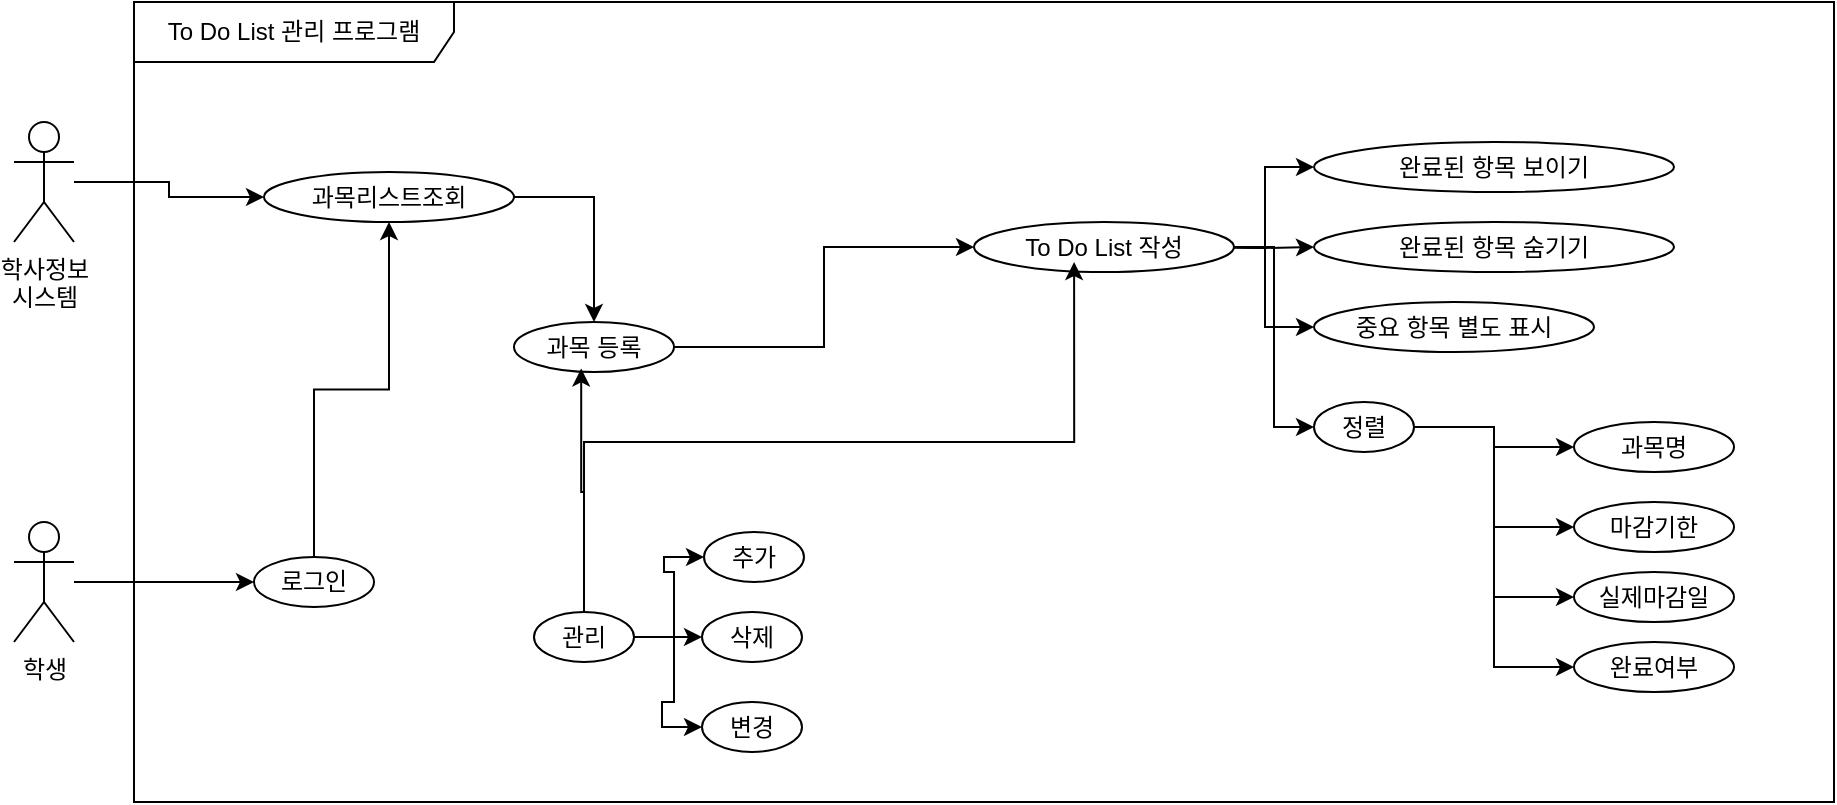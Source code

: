 <mxfile version="24.8.4">
  <diagram name="페이지-1" id="m6htHe2pZ-rR-K62MY8T">
    <mxGraphModel dx="1042" dy="565" grid="1" gridSize="10" guides="1" tooltips="1" connect="1" arrows="1" fold="1" page="1" pageScale="1" pageWidth="827" pageHeight="1169" math="0" shadow="0">
      <root>
        <mxCell id="0" />
        <mxCell id="1" parent="0" />
        <mxCell id="zTMiu9q9l8KfF0nbu_Ku-37" style="edgeStyle=orthogonalEdgeStyle;rounded=0;orthogonalLoop=1;jettySize=auto;html=1;entryX=0;entryY=0.5;entryDx=0;entryDy=0;" parent="1" source="zTMiu9q9l8KfF0nbu_Ku-1" target="zTMiu9q9l8KfF0nbu_Ku-3" edge="1">
          <mxGeometry relative="1" as="geometry" />
        </mxCell>
        <mxCell id="zTMiu9q9l8KfF0nbu_Ku-1" value="학생" style="shape=umlActor;verticalLabelPosition=bottom;verticalAlign=top;html=1;outlineConnect=0;" parent="1" vertex="1">
          <mxGeometry x="20" y="460" width="30" height="60" as="geometry" />
        </mxCell>
        <mxCell id="zTMiu9q9l8KfF0nbu_Ku-2" value="To Do List 관리 프로그램" style="shape=umlFrame;whiteSpace=wrap;html=1;pointerEvents=0;recursiveResize=0;container=1;collapsible=0;width=160;" parent="1" vertex="1">
          <mxGeometry x="80" y="200" width="850" height="400" as="geometry" />
        </mxCell>
        <mxCell id="zTMiu9q9l8KfF0nbu_Ku-76" style="edgeStyle=orthogonalEdgeStyle;rounded=0;orthogonalLoop=1;jettySize=auto;html=1;exitX=0.5;exitY=0;exitDx=0;exitDy=0;entryX=0.5;entryY=1;entryDx=0;entryDy=0;" parent="zTMiu9q9l8KfF0nbu_Ku-2" source="zTMiu9q9l8KfF0nbu_Ku-3" target="zTMiu9q9l8KfF0nbu_Ku-52" edge="1">
          <mxGeometry relative="1" as="geometry" />
        </mxCell>
        <mxCell id="zTMiu9q9l8KfF0nbu_Ku-3" value="로그인" style="ellipse;html=1;whiteSpace=wrap;" parent="zTMiu9q9l8KfF0nbu_Ku-2" vertex="1">
          <mxGeometry x="60" y="277.5" width="60" height="25" as="geometry" />
        </mxCell>
        <mxCell id="zTMiu9q9l8KfF0nbu_Ku-64" style="edgeStyle=orthogonalEdgeStyle;rounded=0;orthogonalLoop=1;jettySize=auto;html=1;exitX=1;exitY=0.5;exitDx=0;exitDy=0;entryX=0;entryY=0.5;entryDx=0;entryDy=0;" parent="zTMiu9q9l8KfF0nbu_Ku-2" source="zTMiu9q9l8KfF0nbu_Ku-4" target="zTMiu9q9l8KfF0nbu_Ku-5" edge="1">
          <mxGeometry relative="1" as="geometry" />
        </mxCell>
        <mxCell id="zTMiu9q9l8KfF0nbu_Ku-4" value="과목 등록" style="ellipse;html=1;whiteSpace=wrap;" parent="zTMiu9q9l8KfF0nbu_Ku-2" vertex="1">
          <mxGeometry x="190" y="160" width="80" height="25" as="geometry" />
        </mxCell>
        <mxCell id="zTMiu9q9l8KfF0nbu_Ku-59" style="edgeStyle=orthogonalEdgeStyle;rounded=0;orthogonalLoop=1;jettySize=auto;html=1;exitX=1;exitY=0.5;exitDx=0;exitDy=0;entryX=0;entryY=0.5;entryDx=0;entryDy=0;" parent="zTMiu9q9l8KfF0nbu_Ku-2" target="zTMiu9q9l8KfF0nbu_Ku-7" edge="1">
          <mxGeometry relative="1" as="geometry">
            <mxPoint x="540" y="122.5" as="sourcePoint" />
          </mxGeometry>
        </mxCell>
        <mxCell id="zTMiu9q9l8KfF0nbu_Ku-60" style="edgeStyle=orthogonalEdgeStyle;rounded=0;orthogonalLoop=1;jettySize=auto;html=1;exitX=1;exitY=0.5;exitDx=0;exitDy=0;entryX=0;entryY=0.5;entryDx=0;entryDy=0;" parent="zTMiu9q9l8KfF0nbu_Ku-2" target="zTMiu9q9l8KfF0nbu_Ku-6" edge="1">
          <mxGeometry relative="1" as="geometry">
            <mxPoint x="540" y="122.5" as="sourcePoint" />
          </mxGeometry>
        </mxCell>
        <mxCell id="zTMiu9q9l8KfF0nbu_Ku-61" style="edgeStyle=orthogonalEdgeStyle;rounded=0;orthogonalLoop=1;jettySize=auto;html=1;exitX=1;exitY=0.5;exitDx=0;exitDy=0;entryX=0;entryY=0.5;entryDx=0;entryDy=0;" parent="zTMiu9q9l8KfF0nbu_Ku-2" target="zTMiu9q9l8KfF0nbu_Ku-8" edge="1">
          <mxGeometry relative="1" as="geometry">
            <mxPoint x="540" y="122.5" as="sourcePoint" />
          </mxGeometry>
        </mxCell>
        <mxCell id="QeyYfTCEXrEFhMFssWKD-3" style="edgeStyle=orthogonalEdgeStyle;rounded=0;orthogonalLoop=1;jettySize=auto;html=1;exitX=1;exitY=0.5;exitDx=0;exitDy=0;entryX=0;entryY=0.5;entryDx=0;entryDy=0;" parent="zTMiu9q9l8KfF0nbu_Ku-2" source="zTMiu9q9l8KfF0nbu_Ku-5" target="zTMiu9q9l8KfF0nbu_Ku-12" edge="1">
          <mxGeometry relative="1" as="geometry" />
        </mxCell>
        <mxCell id="zTMiu9q9l8KfF0nbu_Ku-5" value="To Do List 작성" style="ellipse;html=1;whiteSpace=wrap;" parent="zTMiu9q9l8KfF0nbu_Ku-2" vertex="1">
          <mxGeometry x="420" y="110" width="130" height="25" as="geometry" />
        </mxCell>
        <mxCell id="zTMiu9q9l8KfF0nbu_Ku-6" value="완료된 항목 보이기" style="ellipse;html=1;whiteSpace=wrap;" parent="zTMiu9q9l8KfF0nbu_Ku-2" vertex="1">
          <mxGeometry x="590" y="70" width="180" height="25" as="geometry" />
        </mxCell>
        <mxCell id="zTMiu9q9l8KfF0nbu_Ku-7" value="완료된 항목 숨기기" style="ellipse;html=1;whiteSpace=wrap;" parent="zTMiu9q9l8KfF0nbu_Ku-2" vertex="1">
          <mxGeometry x="590" y="110" width="180" height="25" as="geometry" />
        </mxCell>
        <mxCell id="zTMiu9q9l8KfF0nbu_Ku-8" value="중요 항목 별도 표시" style="ellipse;html=1;whiteSpace=wrap;" parent="zTMiu9q9l8KfF0nbu_Ku-2" vertex="1">
          <mxGeometry x="590" y="150" width="140" height="25" as="geometry" />
        </mxCell>
        <mxCell id="zTMiu9q9l8KfF0nbu_Ku-9" value="추가" style="ellipse;html=1;whiteSpace=wrap;" parent="zTMiu9q9l8KfF0nbu_Ku-2" vertex="1">
          <mxGeometry x="285" y="265" width="50" height="25" as="geometry" />
        </mxCell>
        <mxCell id="zTMiu9q9l8KfF0nbu_Ku-11" value="변경" style="ellipse;html=1;whiteSpace=wrap;" parent="zTMiu9q9l8KfF0nbu_Ku-2" vertex="1">
          <mxGeometry x="284" y="350" width="50" height="25" as="geometry" />
        </mxCell>
        <mxCell id="zTMiu9q9l8KfF0nbu_Ku-10" value="삭제" style="ellipse;html=1;whiteSpace=wrap;" parent="zTMiu9q9l8KfF0nbu_Ku-2" vertex="1">
          <mxGeometry x="284" y="305" width="50" height="25" as="geometry" />
        </mxCell>
        <mxCell id="zTMiu9q9l8KfF0nbu_Ku-72" style="edgeStyle=orthogonalEdgeStyle;rounded=0;orthogonalLoop=1;jettySize=auto;html=1;exitX=1;exitY=0.5;exitDx=0;exitDy=0;entryX=0;entryY=0.5;entryDx=0;entryDy=0;" parent="zTMiu9q9l8KfF0nbu_Ku-2" source="zTMiu9q9l8KfF0nbu_Ku-12" target="zTMiu9q9l8KfF0nbu_Ku-13" edge="1">
          <mxGeometry relative="1" as="geometry" />
        </mxCell>
        <mxCell id="zTMiu9q9l8KfF0nbu_Ku-73" style="edgeStyle=orthogonalEdgeStyle;rounded=0;orthogonalLoop=1;jettySize=auto;html=1;exitX=1;exitY=0.5;exitDx=0;exitDy=0;entryX=0;entryY=0.5;entryDx=0;entryDy=0;" parent="zTMiu9q9l8KfF0nbu_Ku-2" source="zTMiu9q9l8KfF0nbu_Ku-12" target="zTMiu9q9l8KfF0nbu_Ku-15" edge="1">
          <mxGeometry relative="1" as="geometry" />
        </mxCell>
        <mxCell id="zTMiu9q9l8KfF0nbu_Ku-74" style="edgeStyle=orthogonalEdgeStyle;rounded=0;orthogonalLoop=1;jettySize=auto;html=1;exitX=1;exitY=0.5;exitDx=0;exitDy=0;entryX=0;entryY=0.5;entryDx=0;entryDy=0;" parent="zTMiu9q9l8KfF0nbu_Ku-2" source="zTMiu9q9l8KfF0nbu_Ku-12" target="zTMiu9q9l8KfF0nbu_Ku-14" edge="1">
          <mxGeometry relative="1" as="geometry" />
        </mxCell>
        <mxCell id="QeyYfTCEXrEFhMFssWKD-2" style="edgeStyle=orthogonalEdgeStyle;rounded=0;orthogonalLoop=1;jettySize=auto;html=1;exitX=1;exitY=0.5;exitDx=0;exitDy=0;entryX=0;entryY=0.5;entryDx=0;entryDy=0;" parent="zTMiu9q9l8KfF0nbu_Ku-2" source="zTMiu9q9l8KfF0nbu_Ku-12" target="zTMiu9q9l8KfF0nbu_Ku-16" edge="1">
          <mxGeometry relative="1" as="geometry" />
        </mxCell>
        <mxCell id="zTMiu9q9l8KfF0nbu_Ku-12" value="정렬" style="ellipse;html=1;whiteSpace=wrap;" parent="zTMiu9q9l8KfF0nbu_Ku-2" vertex="1">
          <mxGeometry x="590" y="200" width="50" height="25" as="geometry" />
        </mxCell>
        <mxCell id="zTMiu9q9l8KfF0nbu_Ku-13" value="과목명" style="ellipse;html=1;whiteSpace=wrap;" parent="zTMiu9q9l8KfF0nbu_Ku-2" vertex="1">
          <mxGeometry x="720" y="210" width="80" height="25" as="geometry" />
        </mxCell>
        <mxCell id="zTMiu9q9l8KfF0nbu_Ku-14" value="실제마감일" style="ellipse;html=1;whiteSpace=wrap;" parent="zTMiu9q9l8KfF0nbu_Ku-2" vertex="1">
          <mxGeometry x="720" y="285" width="80" height="25" as="geometry" />
        </mxCell>
        <mxCell id="zTMiu9q9l8KfF0nbu_Ku-15" value="마감기한" style="ellipse;html=1;whiteSpace=wrap;" parent="zTMiu9q9l8KfF0nbu_Ku-2" vertex="1">
          <mxGeometry x="720" y="250" width="80" height="25" as="geometry" />
        </mxCell>
        <mxCell id="zTMiu9q9l8KfF0nbu_Ku-16" value="완료여부" style="ellipse;html=1;whiteSpace=wrap;" parent="zTMiu9q9l8KfF0nbu_Ku-2" vertex="1">
          <mxGeometry x="720" y="320" width="80" height="25" as="geometry" />
        </mxCell>
        <mxCell id="zTMiu9q9l8KfF0nbu_Ku-55" style="edgeStyle=orthogonalEdgeStyle;rounded=0;orthogonalLoop=1;jettySize=auto;html=1;exitX=1;exitY=0.5;exitDx=0;exitDy=0;entryX=0;entryY=0.5;entryDx=0;entryDy=0;" parent="zTMiu9q9l8KfF0nbu_Ku-2" source="zTMiu9q9l8KfF0nbu_Ku-49" target="zTMiu9q9l8KfF0nbu_Ku-10" edge="1">
          <mxGeometry relative="1" as="geometry" />
        </mxCell>
        <mxCell id="zTMiu9q9l8KfF0nbu_Ku-56" style="edgeStyle=orthogonalEdgeStyle;rounded=0;orthogonalLoop=1;jettySize=auto;html=1;exitX=1;exitY=0.5;exitDx=0;exitDy=0;entryX=0;entryY=0.5;entryDx=0;entryDy=0;" parent="zTMiu9q9l8KfF0nbu_Ku-2" source="zTMiu9q9l8KfF0nbu_Ku-49" target="zTMiu9q9l8KfF0nbu_Ku-9" edge="1">
          <mxGeometry relative="1" as="geometry" />
        </mxCell>
        <mxCell id="zTMiu9q9l8KfF0nbu_Ku-57" style="edgeStyle=orthogonalEdgeStyle;rounded=0;orthogonalLoop=1;jettySize=auto;html=1;exitX=1;exitY=0.5;exitDx=0;exitDy=0;entryX=0;entryY=0.5;entryDx=0;entryDy=0;" parent="zTMiu9q9l8KfF0nbu_Ku-2" source="zTMiu9q9l8KfF0nbu_Ku-49" target="zTMiu9q9l8KfF0nbu_Ku-11" edge="1">
          <mxGeometry relative="1" as="geometry" />
        </mxCell>
        <mxCell id="zTMiu9q9l8KfF0nbu_Ku-49" value="관리" style="ellipse;html=1;whiteSpace=wrap;" parent="zTMiu9q9l8KfF0nbu_Ku-2" vertex="1">
          <mxGeometry x="200" y="305" width="50" height="25" as="geometry" />
        </mxCell>
        <mxCell id="zTMiu9q9l8KfF0nbu_Ku-50" style="edgeStyle=orthogonalEdgeStyle;rounded=0;orthogonalLoop=1;jettySize=auto;html=1;exitX=0.5;exitY=0;exitDx=0;exitDy=0;entryX=0.42;entryY=0.928;entryDx=0;entryDy=0;entryPerimeter=0;" parent="zTMiu9q9l8KfF0nbu_Ku-2" source="zTMiu9q9l8KfF0nbu_Ku-49" target="zTMiu9q9l8KfF0nbu_Ku-4" edge="1">
          <mxGeometry relative="1" as="geometry" />
        </mxCell>
        <mxCell id="zTMiu9q9l8KfF0nbu_Ku-54" style="edgeStyle=orthogonalEdgeStyle;rounded=0;orthogonalLoop=1;jettySize=auto;html=1;exitX=1;exitY=0.5;exitDx=0;exitDy=0;" parent="zTMiu9q9l8KfF0nbu_Ku-2" source="zTMiu9q9l8KfF0nbu_Ku-52" target="zTMiu9q9l8KfF0nbu_Ku-4" edge="1">
          <mxGeometry relative="1" as="geometry" />
        </mxCell>
        <mxCell id="zTMiu9q9l8KfF0nbu_Ku-52" value="과목리스트조회" style="ellipse;html=1;whiteSpace=wrap;" parent="zTMiu9q9l8KfF0nbu_Ku-2" vertex="1">
          <mxGeometry x="65" y="85" width="125" height="25" as="geometry" />
        </mxCell>
        <mxCell id="zTMiu9q9l8KfF0nbu_Ku-58" style="edgeStyle=orthogonalEdgeStyle;rounded=0;orthogonalLoop=1;jettySize=auto;html=1;exitX=0.5;exitY=0;exitDx=0;exitDy=0;entryX=0.385;entryY=0.8;entryDx=0;entryDy=0;entryPerimeter=0;" parent="zTMiu9q9l8KfF0nbu_Ku-2" source="zTMiu9q9l8KfF0nbu_Ku-49" target="zTMiu9q9l8KfF0nbu_Ku-5" edge="1">
          <mxGeometry relative="1" as="geometry" />
        </mxCell>
        <mxCell id="zTMiu9q9l8KfF0nbu_Ku-53" style="edgeStyle=orthogonalEdgeStyle;rounded=0;orthogonalLoop=1;jettySize=auto;html=1;entryX=0;entryY=0.5;entryDx=0;entryDy=0;" parent="1" source="zTMiu9q9l8KfF0nbu_Ku-38" target="zTMiu9q9l8KfF0nbu_Ku-52" edge="1">
          <mxGeometry relative="1" as="geometry" />
        </mxCell>
        <mxCell id="zTMiu9q9l8KfF0nbu_Ku-38" value="학사정보&lt;div&gt;시스템&lt;/div&gt;" style="shape=umlActor;verticalLabelPosition=bottom;verticalAlign=top;html=1;outlineConnect=0;" parent="1" vertex="1">
          <mxGeometry x="20" y="260" width="30" height="60" as="geometry" />
        </mxCell>
      </root>
    </mxGraphModel>
  </diagram>
</mxfile>

